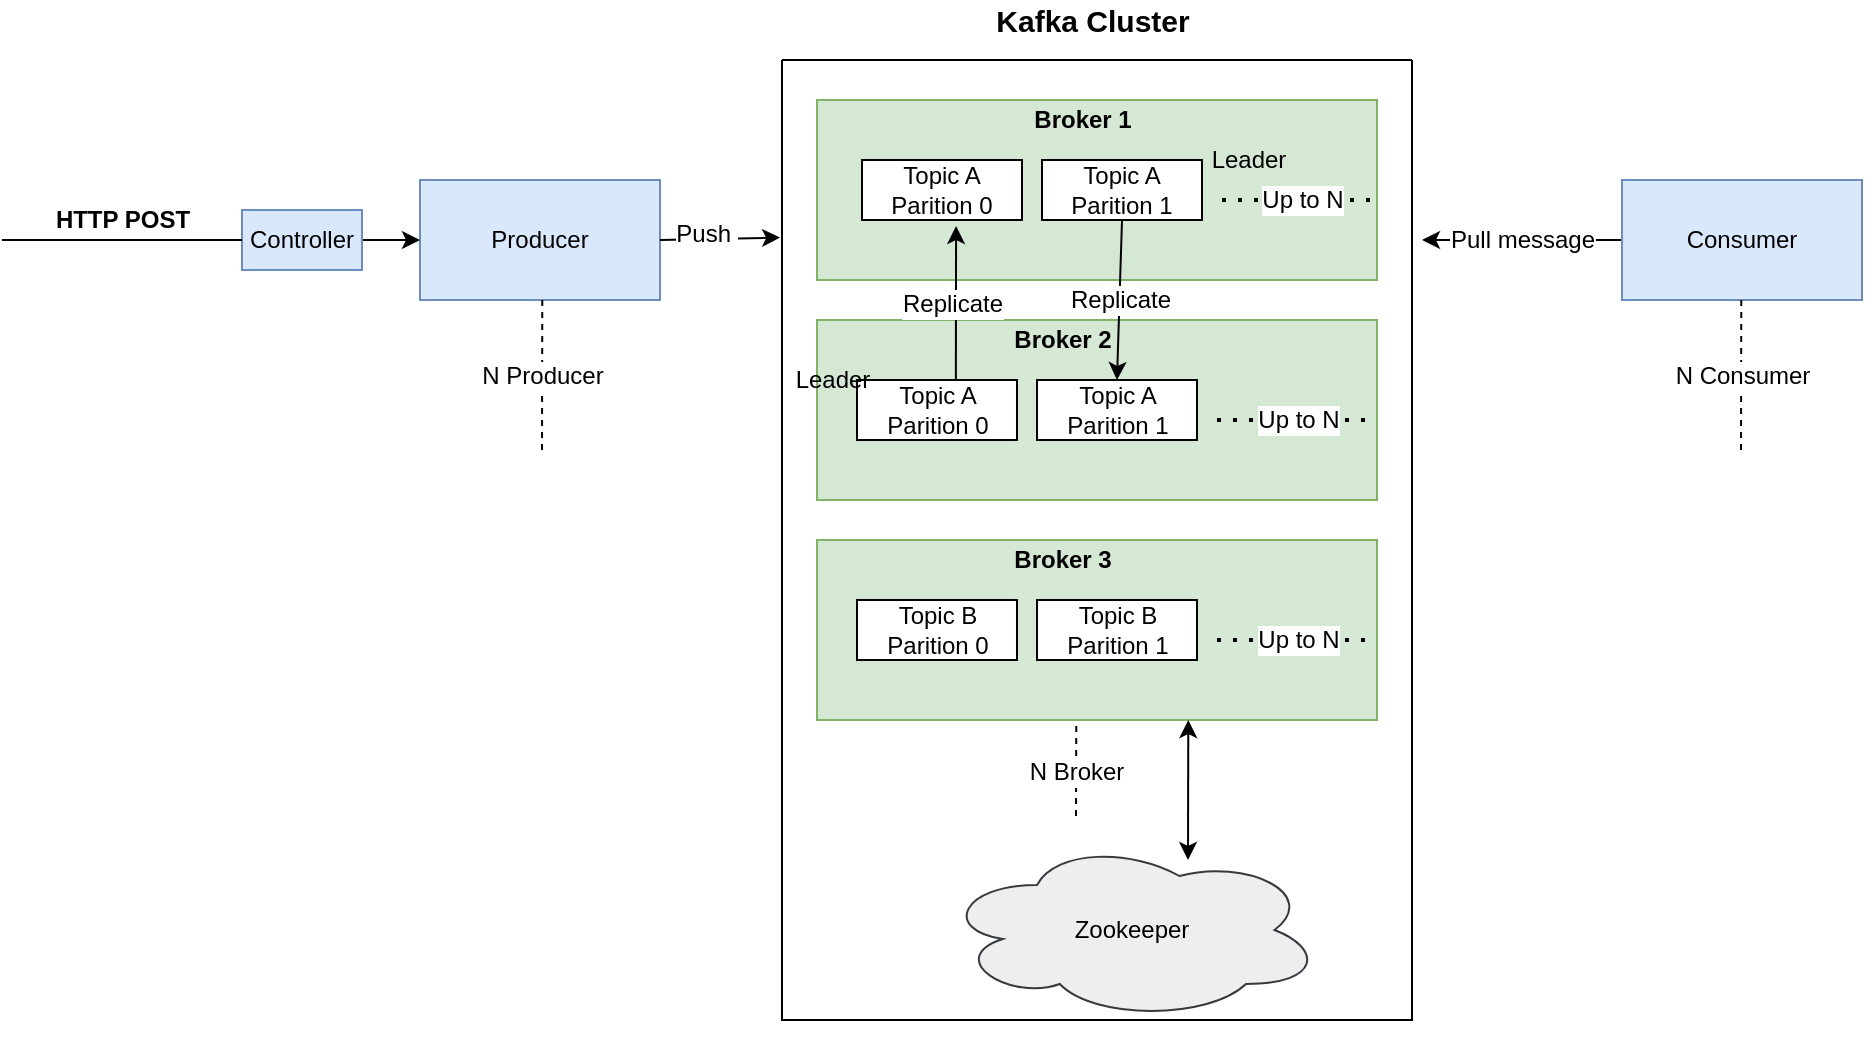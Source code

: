 <mxfile version="16.2.2" type="device"><diagram id="hnVR4ldS0HB0LyT2p33v" name="Page-1"><mxGraphModel dx="1796" dy="521" grid="1" gridSize="10" guides="1" tooltips="1" connect="1" arrows="1" fold="1" page="1" pageScale="1" pageWidth="850" pageHeight="1100" math="0" shadow="0"><root><mxCell id="0"/><mxCell id="1" parent="0"/><mxCell id="M0fPQlCASP-gBxhYMM6w-1" value="Producer" style="rounded=0;whiteSpace=wrap;html=1;fillColor=#dae8fc;strokeColor=#6c8ebf;" vertex="1" parent="1"><mxGeometry x="179" y="200" width="120" height="60" as="geometry"/></mxCell><mxCell id="M0fPQlCASP-gBxhYMM6w-34" value="Pull message" style="edgeStyle=orthogonalEdgeStyle;rounded=0;orthogonalLoop=1;jettySize=auto;html=1;fontSize=12;" edge="1" parent="1" source="M0fPQlCASP-gBxhYMM6w-2"><mxGeometry relative="1" as="geometry"><mxPoint x="680" y="230" as="targetPoint"/></mxGeometry></mxCell><mxCell id="M0fPQlCASP-gBxhYMM6w-2" value="Consumer" style="rounded=0;whiteSpace=wrap;html=1;fillColor=#dae8fc;strokeColor=#6c8ebf;" vertex="1" parent="1"><mxGeometry x="780" y="200" width="120" height="60" as="geometry"/></mxCell><mxCell id="M0fPQlCASP-gBxhYMM6w-5" value="" style="endArrow=classic;html=1;rounded=0;entryX=0;entryY=0.5;entryDx=0;entryDy=0;startArrow=none;" edge="1" parent="1" source="M0fPQlCASP-gBxhYMM6w-41" target="M0fPQlCASP-gBxhYMM6w-1"><mxGeometry width="50" height="50" relative="1" as="geometry"><mxPoint x="9" y="230" as="sourcePoint"/><mxPoint x="99" y="210" as="targetPoint"/></mxGeometry></mxCell><mxCell id="M0fPQlCASP-gBxhYMM6w-6" value="" style="swimlane;startSize=0;" vertex="1" parent="1"><mxGeometry x="360" y="140" width="315" height="480" as="geometry"/></mxCell><mxCell id="M0fPQlCASP-gBxhYMM6w-8" value="" style="rounded=0;whiteSpace=wrap;html=1;fontSize=15;fillColor=#d5e8d4;strokeColor=#82b366;" vertex="1" parent="M0fPQlCASP-gBxhYMM6w-6"><mxGeometry x="17.5" y="20" width="280" height="90" as="geometry"/></mxCell><mxCell id="M0fPQlCASP-gBxhYMM6w-9" value="Topic A&lt;br style=&quot;font-size: 12px;&quot;&gt;Parition 0" style="rounded=0;whiteSpace=wrap;html=1;fontSize=12;" vertex="1" parent="M0fPQlCASP-gBxhYMM6w-6"><mxGeometry x="40" y="50" width="80" height="30" as="geometry"/></mxCell><mxCell id="M0fPQlCASP-gBxhYMM6w-10" value="Topic A&lt;br style=&quot;font-size: 12px&quot;&gt;Parition 1" style="rounded=0;whiteSpace=wrap;html=1;fontSize=12;" vertex="1" parent="M0fPQlCASP-gBxhYMM6w-6"><mxGeometry x="130" y="50" width="80" height="30" as="geometry"/></mxCell><mxCell id="M0fPQlCASP-gBxhYMM6w-13" value="Up to N" style="endArrow=none;dashed=1;html=1;dashPattern=1 3;strokeWidth=2;rounded=0;fontSize=12;" edge="1" parent="M0fPQlCASP-gBxhYMM6w-6"><mxGeometry width="50" height="50" relative="1" as="geometry"><mxPoint x="220" y="70" as="sourcePoint"/><mxPoint x="300" y="70" as="targetPoint"/></mxGeometry></mxCell><mxCell id="M0fPQlCASP-gBxhYMM6w-14" value="&lt;b&gt;Broker 1&lt;/b&gt;" style="text;html=1;align=center;verticalAlign=middle;resizable=0;points=[];autosize=1;strokeColor=none;fillColor=none;fontSize=12;" vertex="1" parent="M0fPQlCASP-gBxhYMM6w-6"><mxGeometry x="120" y="20" width="60" height="20" as="geometry"/></mxCell><mxCell id="M0fPQlCASP-gBxhYMM6w-15" value="" style="rounded=0;whiteSpace=wrap;html=1;fontSize=15;fillColor=#d5e8d4;strokeColor=#82b366;" vertex="1" parent="M0fPQlCASP-gBxhYMM6w-6"><mxGeometry x="17.5" y="130" width="280" height="90" as="geometry"/></mxCell><mxCell id="M0fPQlCASP-gBxhYMM6w-16" value="" style="rounded=0;whiteSpace=wrap;html=1;fontSize=15;fillColor=#d5e8d4;strokeColor=#82b366;" vertex="1" parent="M0fPQlCASP-gBxhYMM6w-6"><mxGeometry x="17.5" y="240" width="280" height="90" as="geometry"/></mxCell><mxCell id="M0fPQlCASP-gBxhYMM6w-17" value="N Broker" style="endArrow=none;dashed=1;html=1;rounded=0;fontSize=12;exitX=0.463;exitY=1.033;exitDx=0;exitDy=0;exitPerimeter=0;" edge="1" parent="M0fPQlCASP-gBxhYMM6w-6" source="M0fPQlCASP-gBxhYMM6w-16"><mxGeometry width="50" height="50" relative="1" as="geometry"><mxPoint x="130" y="390" as="sourcePoint"/><mxPoint x="147" y="380" as="targetPoint"/></mxGeometry></mxCell><mxCell id="M0fPQlCASP-gBxhYMM6w-18" value="Topic A&lt;br style=&quot;font-size: 12px&quot;&gt;Parition 0" style="rounded=0;whiteSpace=wrap;html=1;fontSize=12;" vertex="1" parent="M0fPQlCASP-gBxhYMM6w-6"><mxGeometry x="37.5" y="160" width="80" height="30" as="geometry"/></mxCell><mxCell id="M0fPQlCASP-gBxhYMM6w-19" value="Topic A&lt;br style=&quot;font-size: 12px&quot;&gt;Parition 1" style="rounded=0;whiteSpace=wrap;html=1;fontSize=12;" vertex="1" parent="M0fPQlCASP-gBxhYMM6w-6"><mxGeometry x="127.5" y="160" width="80" height="30" as="geometry"/></mxCell><mxCell id="M0fPQlCASP-gBxhYMM6w-20" value="Up to N" style="endArrow=none;dashed=1;html=1;dashPattern=1 3;strokeWidth=2;rounded=0;fontSize=12;" edge="1" parent="M0fPQlCASP-gBxhYMM6w-6"><mxGeometry width="50" height="50" relative="1" as="geometry"><mxPoint x="217.5" y="180" as="sourcePoint"/><mxPoint x="297.5" y="180" as="targetPoint"/></mxGeometry></mxCell><mxCell id="M0fPQlCASP-gBxhYMM6w-21" value="Topic B&lt;br style=&quot;font-size: 12px&quot;&gt;Parition 0" style="rounded=0;whiteSpace=wrap;html=1;fontSize=12;" vertex="1" parent="M0fPQlCASP-gBxhYMM6w-6"><mxGeometry x="37.5" y="270" width="80" height="30" as="geometry"/></mxCell><mxCell id="M0fPQlCASP-gBxhYMM6w-22" value="Topic B&lt;br style=&quot;font-size: 12px&quot;&gt;Parition 1" style="rounded=0;whiteSpace=wrap;html=1;fontSize=12;" vertex="1" parent="M0fPQlCASP-gBxhYMM6w-6"><mxGeometry x="127.5" y="270" width="80" height="30" as="geometry"/></mxCell><mxCell id="M0fPQlCASP-gBxhYMM6w-23" value="Up to N" style="endArrow=none;dashed=1;html=1;dashPattern=1 3;strokeWidth=2;rounded=0;fontSize=12;" edge="1" parent="M0fPQlCASP-gBxhYMM6w-6"><mxGeometry width="50" height="50" relative="1" as="geometry"><mxPoint x="217.5" y="290" as="sourcePoint"/><mxPoint x="297.5" y="290" as="targetPoint"/></mxGeometry></mxCell><mxCell id="M0fPQlCASP-gBxhYMM6w-24" value="&lt;b&gt;Broker 2&lt;/b&gt;" style="text;html=1;align=center;verticalAlign=middle;resizable=0;points=[];autosize=1;strokeColor=none;fillColor=none;fontSize=12;" vertex="1" parent="M0fPQlCASP-gBxhYMM6w-6"><mxGeometry x="110" y="130" width="60" height="20" as="geometry"/></mxCell><mxCell id="M0fPQlCASP-gBxhYMM6w-25" value="&lt;b&gt;Broker 3&lt;/b&gt;" style="text;html=1;align=center;verticalAlign=middle;resizable=0;points=[];autosize=1;strokeColor=none;fillColor=none;fontSize=12;" vertex="1" parent="M0fPQlCASP-gBxhYMM6w-6"><mxGeometry x="110" y="240" width="60" height="20" as="geometry"/></mxCell><mxCell id="M0fPQlCASP-gBxhYMM6w-27" value="Replicate" style="endArrow=classic;html=1;rounded=0;fontSize=12;exitX=0.5;exitY=1;exitDx=0;exitDy=0;entryX=0.5;entryY=0;entryDx=0;entryDy=0;" edge="1" parent="M0fPQlCASP-gBxhYMM6w-6" source="M0fPQlCASP-gBxhYMM6w-10" target="M0fPQlCASP-gBxhYMM6w-19"><mxGeometry width="50" height="50" relative="1" as="geometry"><mxPoint x="160" y="130" as="sourcePoint"/><mxPoint x="210" y="80" as="targetPoint"/></mxGeometry></mxCell><mxCell id="M0fPQlCASP-gBxhYMM6w-28" value="Leader" style="text;html=1;align=center;verticalAlign=middle;resizable=0;points=[];autosize=1;strokeColor=none;fillColor=none;fontSize=12;" vertex="1" parent="M0fPQlCASP-gBxhYMM6w-6"><mxGeometry x="207.5" y="40" width="50" height="20" as="geometry"/></mxCell><mxCell id="M0fPQlCASP-gBxhYMM6w-29" value="Leader" style="text;html=1;align=center;verticalAlign=middle;resizable=0;points=[];autosize=1;strokeColor=none;fillColor=none;fontSize=12;" vertex="1" parent="M0fPQlCASP-gBxhYMM6w-6"><mxGeometry y="150" width="50" height="20" as="geometry"/></mxCell><mxCell id="M0fPQlCASP-gBxhYMM6w-30" value="" style="endArrow=classic;html=1;rounded=0;fontSize=12;entryX=0.588;entryY=1.1;entryDx=0;entryDy=0;entryPerimeter=0;exitX=0.248;exitY=0.333;exitDx=0;exitDy=0;exitPerimeter=0;" edge="1" parent="M0fPQlCASP-gBxhYMM6w-6" source="M0fPQlCASP-gBxhYMM6w-15" target="M0fPQlCASP-gBxhYMM6w-9"><mxGeometry width="50" height="50" relative="1" as="geometry"><mxPoint x="60" y="130" as="sourcePoint"/><mxPoint x="110" y="80" as="targetPoint"/></mxGeometry></mxCell><mxCell id="M0fPQlCASP-gBxhYMM6w-31" value="Replicate" style="edgeLabel;html=1;align=center;verticalAlign=middle;resizable=0;points=[];fontSize=12;" vertex="1" connectable="0" parent="M0fPQlCASP-gBxhYMM6w-30"><mxGeometry x="-0.013" y="2" relative="1" as="geometry"><mxPoint as="offset"/></mxGeometry></mxCell><mxCell id="M0fPQlCASP-gBxhYMM6w-32" value="Zookeeper" style="ellipse;shape=cloud;whiteSpace=wrap;html=1;fontSize=12;fillColor=#eeeeee;strokeColor=#36393d;" vertex="1" parent="M0fPQlCASP-gBxhYMM6w-6"><mxGeometry x="80" y="390" width="190" height="90" as="geometry"/></mxCell><mxCell id="M0fPQlCASP-gBxhYMM6w-39" value="" style="endArrow=classic;startArrow=classic;html=1;rounded=0;fontSize=12;" edge="1" parent="M0fPQlCASP-gBxhYMM6w-6" source="M0fPQlCASP-gBxhYMM6w-32" target="M0fPQlCASP-gBxhYMM6w-6"><mxGeometry width="50" height="50" relative="1" as="geometry"><mxPoint x="90" y="400" as="sourcePoint"/><mxPoint x="140" y="350" as="targetPoint"/></mxGeometry></mxCell><mxCell id="M0fPQlCASP-gBxhYMM6w-40" value="" style="endArrow=classic;startArrow=classic;html=1;rounded=0;fontSize=12;entryX=0.663;entryY=1;entryDx=0;entryDy=0;entryPerimeter=0;" edge="1" parent="M0fPQlCASP-gBxhYMM6w-6" target="M0fPQlCASP-gBxhYMM6w-16"><mxGeometry width="50" height="50" relative="1" as="geometry"><mxPoint x="203" y="400" as="sourcePoint"/><mxPoint x="250" y="350" as="targetPoint"/></mxGeometry></mxCell><mxCell id="M0fPQlCASP-gBxhYMM6w-7" value="Kafka Cluster" style="text;html=1;align=center;verticalAlign=middle;resizable=0;points=[];autosize=1;strokeColor=none;fillColor=none;fontStyle=1;fontSize=15;" vertex="1" parent="1"><mxGeometry x="460" y="110" width="110" height="20" as="geometry"/></mxCell><mxCell id="M0fPQlCASP-gBxhYMM6w-26" value="" style="endArrow=classic;html=1;rounded=0;fontSize=12;exitX=1;exitY=0.5;exitDx=0;exitDy=0;entryX=-0.003;entryY=0.185;entryDx=0;entryDy=0;entryPerimeter=0;" edge="1" parent="1" source="M0fPQlCASP-gBxhYMM6w-1" target="M0fPQlCASP-gBxhYMM6w-6"><mxGeometry width="50" height="50" relative="1" as="geometry"><mxPoint x="300" y="250" as="sourcePoint"/><mxPoint x="350" y="230" as="targetPoint"/></mxGeometry></mxCell><mxCell id="M0fPQlCASP-gBxhYMM6w-35" value="Push&amp;nbsp;" style="edgeLabel;html=1;align=center;verticalAlign=middle;resizable=0;points=[];fontSize=12;" vertex="1" connectable="0" parent="M0fPQlCASP-gBxhYMM6w-26"><mxGeometry x="-0.255" y="3" relative="1" as="geometry"><mxPoint as="offset"/></mxGeometry></mxCell><mxCell id="M0fPQlCASP-gBxhYMM6w-37" value="N Producer" style="endArrow=none;dashed=1;html=1;rounded=0;fontSize=12;exitX=0.463;exitY=1.033;exitDx=0;exitDy=0;exitPerimeter=0;" edge="1" parent="1"><mxGeometry width="50" height="50" relative="1" as="geometry"><mxPoint x="240.14" y="260" as="sourcePoint"/><mxPoint x="240" y="337.03" as="targetPoint"/></mxGeometry></mxCell><mxCell id="M0fPQlCASP-gBxhYMM6w-38" value="N Consumer" style="endArrow=none;dashed=1;html=1;rounded=0;fontSize=12;exitX=0.463;exitY=1.033;exitDx=0;exitDy=0;exitPerimeter=0;" edge="1" parent="1"><mxGeometry width="50" height="50" relative="1" as="geometry"><mxPoint x="839.64" y="260" as="sourcePoint"/><mxPoint x="839.5" y="337.03" as="targetPoint"/></mxGeometry></mxCell><mxCell id="M0fPQlCASP-gBxhYMM6w-41" value="Controller" style="rounded=0;whiteSpace=wrap;html=1;fillColor=#dae8fc;strokeColor=#6c8ebf;" vertex="1" parent="1"><mxGeometry x="90" y="215" width="60" height="30" as="geometry"/></mxCell><mxCell id="M0fPQlCASP-gBxhYMM6w-43" value="" style="endArrow=none;html=1;rounded=0;entryX=0;entryY=0.5;entryDx=0;entryDy=0;" edge="1" parent="1" target="M0fPQlCASP-gBxhYMM6w-41"><mxGeometry width="50" height="50" relative="1" as="geometry"><mxPoint x="-30" y="230" as="sourcePoint"/><mxPoint x="179" y="230" as="targetPoint"/></mxGeometry></mxCell><mxCell id="M0fPQlCASP-gBxhYMM6w-44" value="HTTP POST" style="text;html=1;align=center;verticalAlign=middle;resizable=0;points=[];autosize=1;strokeColor=none;fillColor=none;fontSize=12;fontStyle=1" vertex="1" parent="1"><mxGeometry x="-10" y="210" width="80" height="20" as="geometry"/></mxCell></root></mxGraphModel></diagram></mxfile>